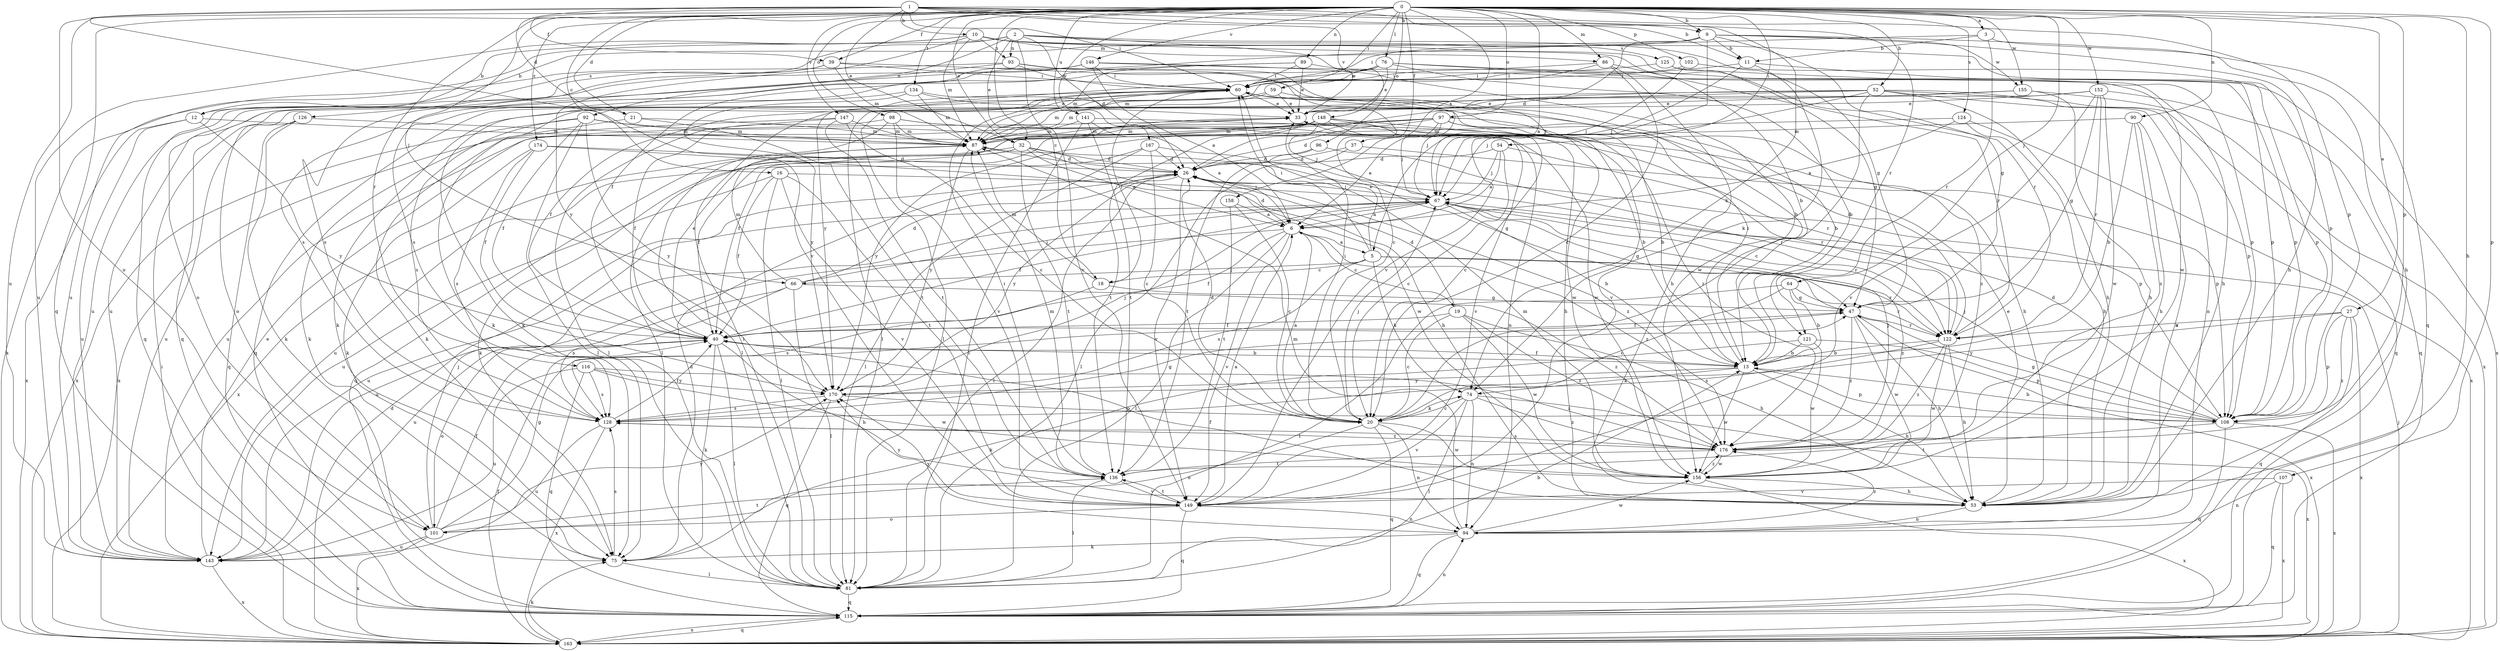 strict digraph  {
0;
1;
2;
3;
5;
6;
9;
10;
11;
12;
13;
16;
18;
19;
20;
21;
26;
27;
32;
33;
37;
39;
40;
47;
52;
53;
54;
59;
60;
64;
66;
67;
74;
75;
76;
81;
86;
87;
89;
90;
92;
93;
94;
96;
97;
98;
101;
102;
107;
108;
115;
116;
121;
122;
124;
125;
126;
128;
134;
136;
141;
143;
146;
147;
148;
149;
152;
155;
156;
158;
163;
167;
170;
174;
176;
0 -> 3  [label=a];
0 -> 5  [label=a];
0 -> 9  [label=b];
0 -> 16  [label=c];
0 -> 18  [label=c];
0 -> 21  [label=d];
0 -> 27  [label=e];
0 -> 32  [label=e];
0 -> 37  [label=f];
0 -> 39  [label=f];
0 -> 52  [label=h];
0 -> 53  [label=h];
0 -> 54  [label=i];
0 -> 59  [label=i];
0 -> 64  [label=j];
0 -> 66  [label=j];
0 -> 76  [label=l];
0 -> 86  [label=m];
0 -> 89  [label=n];
0 -> 90  [label=n];
0 -> 96  [label=o];
0 -> 97  [label=o];
0 -> 98  [label=o];
0 -> 102  [label=p];
0 -> 107  [label=p];
0 -> 108  [label=p];
0 -> 115  [label=q];
0 -> 116  [label=r];
0 -> 124  [label=s];
0 -> 134  [label=t];
0 -> 141  [label=u];
0 -> 143  [label=u];
0 -> 146  [label=v];
0 -> 147  [label=v];
0 -> 152  [label=w];
0 -> 155  [label=w];
0 -> 158  [label=x];
0 -> 167  [label=y];
0 -> 174  [label=z];
1 -> 9  [label=b];
1 -> 10  [label=b];
1 -> 11  [label=b];
1 -> 21  [label=d];
1 -> 32  [label=e];
1 -> 39  [label=f];
1 -> 60  [label=i];
1 -> 74  [label=k];
1 -> 101  [label=o];
1 -> 108  [label=p];
1 -> 121  [label=r];
1 -> 148  [label=v];
1 -> 149  [label=v];
2 -> 26  [label=d];
2 -> 32  [label=e];
2 -> 33  [label=e];
2 -> 47  [label=g];
2 -> 92  [label=n];
2 -> 93  [label=n];
2 -> 125  [label=s];
2 -> 126  [label=s];
2 -> 143  [label=u];
2 -> 149  [label=v];
3 -> 11  [label=b];
3 -> 40  [label=f];
3 -> 53  [label=h];
3 -> 121  [label=r];
5 -> 18  [label=c];
5 -> 33  [label=e];
5 -> 60  [label=i];
5 -> 66  [label=j];
5 -> 74  [label=k];
5 -> 122  [label=r];
5 -> 128  [label=s];
5 -> 176  [label=z];
6 -> 5  [label=a];
6 -> 19  [label=c];
6 -> 26  [label=d];
6 -> 40  [label=f];
6 -> 81  [label=l];
6 -> 143  [label=u];
6 -> 149  [label=v];
6 -> 176  [label=z];
9 -> 11  [label=b];
9 -> 12  [label=b];
9 -> 26  [label=d];
9 -> 47  [label=g];
9 -> 53  [label=h];
9 -> 60  [label=i];
9 -> 115  [label=q];
9 -> 149  [label=v];
9 -> 155  [label=w];
10 -> 12  [label=b];
10 -> 13  [label=b];
10 -> 86  [label=m];
10 -> 87  [label=m];
10 -> 93  [label=n];
10 -> 108  [label=p];
10 -> 122  [label=r];
10 -> 143  [label=u];
10 -> 170  [label=y];
11 -> 60  [label=i];
11 -> 67  [label=j];
11 -> 74  [label=k];
11 -> 108  [label=p];
12 -> 87  [label=m];
12 -> 143  [label=u];
12 -> 163  [label=x];
12 -> 170  [label=y];
13 -> 40  [label=f];
13 -> 53  [label=h];
13 -> 60  [label=i];
13 -> 74  [label=k];
13 -> 108  [label=p];
13 -> 156  [label=w];
13 -> 170  [label=y];
16 -> 40  [label=f];
16 -> 67  [label=j];
16 -> 81  [label=l];
16 -> 136  [label=t];
16 -> 143  [label=u];
16 -> 149  [label=v];
18 -> 47  [label=g];
18 -> 60  [label=i];
18 -> 87  [label=m];
18 -> 128  [label=s];
19 -> 20  [label=c];
19 -> 26  [label=d];
19 -> 40  [label=f];
19 -> 53  [label=h];
19 -> 156  [label=w];
19 -> 176  [label=z];
20 -> 6  [label=a];
20 -> 26  [label=d];
20 -> 60  [label=i];
20 -> 67  [label=j];
20 -> 74  [label=k];
20 -> 94  [label=n];
20 -> 101  [label=o];
20 -> 115  [label=q];
20 -> 156  [label=w];
21 -> 75  [label=k];
21 -> 87  [label=m];
21 -> 136  [label=t];
26 -> 67  [label=j];
26 -> 81  [label=l];
26 -> 149  [label=v];
26 -> 170  [label=y];
26 -> 176  [label=z];
27 -> 108  [label=p];
27 -> 115  [label=q];
27 -> 122  [label=r];
27 -> 163  [label=x];
27 -> 170  [label=y];
27 -> 176  [label=z];
32 -> 6  [label=a];
32 -> 26  [label=d];
32 -> 40  [label=f];
32 -> 47  [label=g];
32 -> 53  [label=h];
32 -> 75  [label=k];
32 -> 115  [label=q];
32 -> 136  [label=t];
33 -> 87  [label=m];
33 -> 149  [label=v];
37 -> 26  [label=d];
37 -> 81  [label=l];
37 -> 108  [label=p];
39 -> 13  [label=b];
39 -> 60  [label=i];
39 -> 87  [label=m];
39 -> 115  [label=q];
39 -> 128  [label=s];
40 -> 13  [label=b];
40 -> 33  [label=e];
40 -> 53  [label=h];
40 -> 75  [label=k];
40 -> 81  [label=l];
40 -> 101  [label=o];
47 -> 40  [label=f];
47 -> 53  [label=h];
47 -> 122  [label=r];
47 -> 156  [label=w];
47 -> 163  [label=x];
47 -> 176  [label=z];
52 -> 20  [label=c];
52 -> 33  [label=e];
52 -> 53  [label=h];
52 -> 67  [label=j];
52 -> 75  [label=k];
52 -> 81  [label=l];
52 -> 94  [label=n];
52 -> 108  [label=p];
52 -> 115  [label=q];
53 -> 33  [label=e];
53 -> 40  [label=f];
53 -> 94  [label=n];
54 -> 6  [label=a];
54 -> 20  [label=c];
54 -> 26  [label=d];
54 -> 67  [label=j];
54 -> 122  [label=r];
59 -> 13  [label=b];
59 -> 33  [label=e];
59 -> 87  [label=m];
59 -> 101  [label=o];
60 -> 33  [label=e];
60 -> 40  [label=f];
60 -> 67  [label=j];
60 -> 75  [label=k];
60 -> 115  [label=q];
64 -> 13  [label=b];
64 -> 20  [label=c];
64 -> 47  [label=g];
64 -> 81  [label=l];
64 -> 122  [label=r];
66 -> 26  [label=d];
66 -> 67  [label=j];
66 -> 81  [label=l];
66 -> 87  [label=m];
66 -> 128  [label=s];
66 -> 143  [label=u];
66 -> 176  [label=z];
67 -> 6  [label=a];
67 -> 13  [label=b];
67 -> 40  [label=f];
67 -> 47  [label=g];
67 -> 122  [label=r];
67 -> 143  [label=u];
74 -> 20  [label=c];
74 -> 81  [label=l];
74 -> 94  [label=n];
74 -> 149  [label=v];
74 -> 163  [label=x];
74 -> 176  [label=z];
75 -> 26  [label=d];
75 -> 81  [label=l];
75 -> 128  [label=s];
76 -> 13  [label=b];
76 -> 33  [label=e];
76 -> 53  [label=h];
76 -> 60  [label=i];
76 -> 108  [label=p];
76 -> 128  [label=s];
76 -> 170  [label=y];
81 -> 13  [label=b];
81 -> 60  [label=i];
81 -> 115  [label=q];
86 -> 20  [label=c];
86 -> 53  [label=h];
86 -> 60  [label=i];
86 -> 87  [label=m];
86 -> 122  [label=r];
87 -> 26  [label=d];
87 -> 163  [label=x];
87 -> 170  [label=y];
89 -> 33  [label=e];
89 -> 60  [label=i];
89 -> 87  [label=m];
89 -> 143  [label=u];
89 -> 156  [label=w];
90 -> 13  [label=b];
90 -> 53  [label=h];
90 -> 87  [label=m];
90 -> 94  [label=n];
90 -> 176  [label=z];
92 -> 40  [label=f];
92 -> 81  [label=l];
92 -> 87  [label=m];
92 -> 128  [label=s];
92 -> 156  [label=w];
92 -> 163  [label=x];
92 -> 170  [label=y];
93 -> 20  [label=c];
93 -> 60  [label=i];
93 -> 67  [label=j];
93 -> 128  [label=s];
93 -> 163  [label=x];
94 -> 75  [label=k];
94 -> 87  [label=m];
94 -> 115  [label=q];
94 -> 156  [label=w];
94 -> 170  [label=y];
94 -> 176  [label=z];
96 -> 26  [label=d];
96 -> 122  [label=r];
96 -> 136  [label=t];
97 -> 6  [label=a];
97 -> 13  [label=b];
97 -> 20  [label=c];
97 -> 26  [label=d];
97 -> 40  [label=f];
97 -> 67  [label=j];
97 -> 87  [label=m];
97 -> 143  [label=u];
97 -> 176  [label=z];
98 -> 40  [label=f];
98 -> 81  [label=l];
98 -> 87  [label=m];
98 -> 94  [label=n];
98 -> 122  [label=r];
98 -> 149  [label=v];
101 -> 40  [label=f];
101 -> 47  [label=g];
101 -> 67  [label=j];
101 -> 136  [label=t];
101 -> 143  [label=u];
101 -> 163  [label=x];
101 -> 170  [label=y];
102 -> 60  [label=i];
102 -> 67  [label=j];
102 -> 163  [label=x];
107 -> 94  [label=n];
107 -> 115  [label=q];
107 -> 149  [label=v];
107 -> 163  [label=x];
108 -> 13  [label=b];
108 -> 26  [label=d];
108 -> 47  [label=g];
108 -> 67  [label=j];
108 -> 115  [label=q];
108 -> 136  [label=t];
108 -> 163  [label=x];
115 -> 94  [label=n];
115 -> 163  [label=x];
116 -> 115  [label=q];
116 -> 128  [label=s];
116 -> 143  [label=u];
116 -> 156  [label=w];
116 -> 170  [label=y];
116 -> 176  [label=z];
121 -> 13  [label=b];
121 -> 75  [label=k];
121 -> 108  [label=p];
121 -> 156  [label=w];
122 -> 13  [label=b];
122 -> 53  [label=h];
122 -> 60  [label=i];
122 -> 128  [label=s];
122 -> 156  [label=w];
122 -> 176  [label=z];
124 -> 6  [label=a];
124 -> 53  [label=h];
124 -> 87  [label=m];
124 -> 163  [label=x];
125 -> 47  [label=g];
125 -> 60  [label=i];
125 -> 108  [label=p];
126 -> 75  [label=k];
126 -> 87  [label=m];
126 -> 115  [label=q];
126 -> 143  [label=u];
128 -> 40  [label=f];
128 -> 47  [label=g];
128 -> 143  [label=u];
128 -> 163  [label=x];
128 -> 176  [label=z];
134 -> 33  [label=e];
134 -> 75  [label=k];
134 -> 87  [label=m];
134 -> 149  [label=v];
134 -> 170  [label=y];
136 -> 60  [label=i];
136 -> 81  [label=l];
136 -> 87  [label=m];
136 -> 149  [label=v];
141 -> 6  [label=a];
141 -> 53  [label=h];
141 -> 81  [label=l];
141 -> 87  [label=m];
141 -> 136  [label=t];
143 -> 33  [label=e];
143 -> 163  [label=x];
146 -> 6  [label=a];
146 -> 60  [label=i];
146 -> 101  [label=o];
146 -> 108  [label=p];
146 -> 115  [label=q];
146 -> 143  [label=u];
146 -> 156  [label=w];
147 -> 20  [label=c];
147 -> 75  [label=k];
147 -> 81  [label=l];
147 -> 87  [label=m];
147 -> 136  [label=t];
148 -> 13  [label=b];
148 -> 53  [label=h];
148 -> 67  [label=j];
148 -> 81  [label=l];
148 -> 87  [label=m];
148 -> 136  [label=t];
148 -> 156  [label=w];
148 -> 163  [label=x];
148 -> 170  [label=y];
148 -> 176  [label=z];
149 -> 6  [label=a];
149 -> 94  [label=n];
149 -> 101  [label=o];
149 -> 115  [label=q];
149 -> 136  [label=t];
149 -> 170  [label=y];
152 -> 33  [label=e];
152 -> 47  [label=g];
152 -> 87  [label=m];
152 -> 115  [label=q];
152 -> 122  [label=r];
152 -> 149  [label=v];
152 -> 156  [label=w];
155 -> 33  [label=e];
155 -> 53  [label=h];
155 -> 81  [label=l];
155 -> 163  [label=x];
156 -> 53  [label=h];
156 -> 87  [label=m];
156 -> 163  [label=x];
156 -> 176  [label=z];
158 -> 6  [label=a];
158 -> 20  [label=c];
158 -> 136  [label=t];
163 -> 26  [label=d];
163 -> 40  [label=f];
163 -> 60  [label=i];
163 -> 67  [label=j];
163 -> 75  [label=k];
163 -> 115  [label=q];
167 -> 20  [label=c];
167 -> 26  [label=d];
167 -> 81  [label=l];
167 -> 108  [label=p];
167 -> 143  [label=u];
170 -> 67  [label=j];
170 -> 108  [label=p];
170 -> 115  [label=q];
170 -> 128  [label=s];
174 -> 26  [label=d];
174 -> 40  [label=f];
174 -> 75  [label=k];
174 -> 128  [label=s];
174 -> 156  [label=w];
176 -> 67  [label=j];
176 -> 128  [label=s];
176 -> 136  [label=t];
176 -> 156  [label=w];
}
